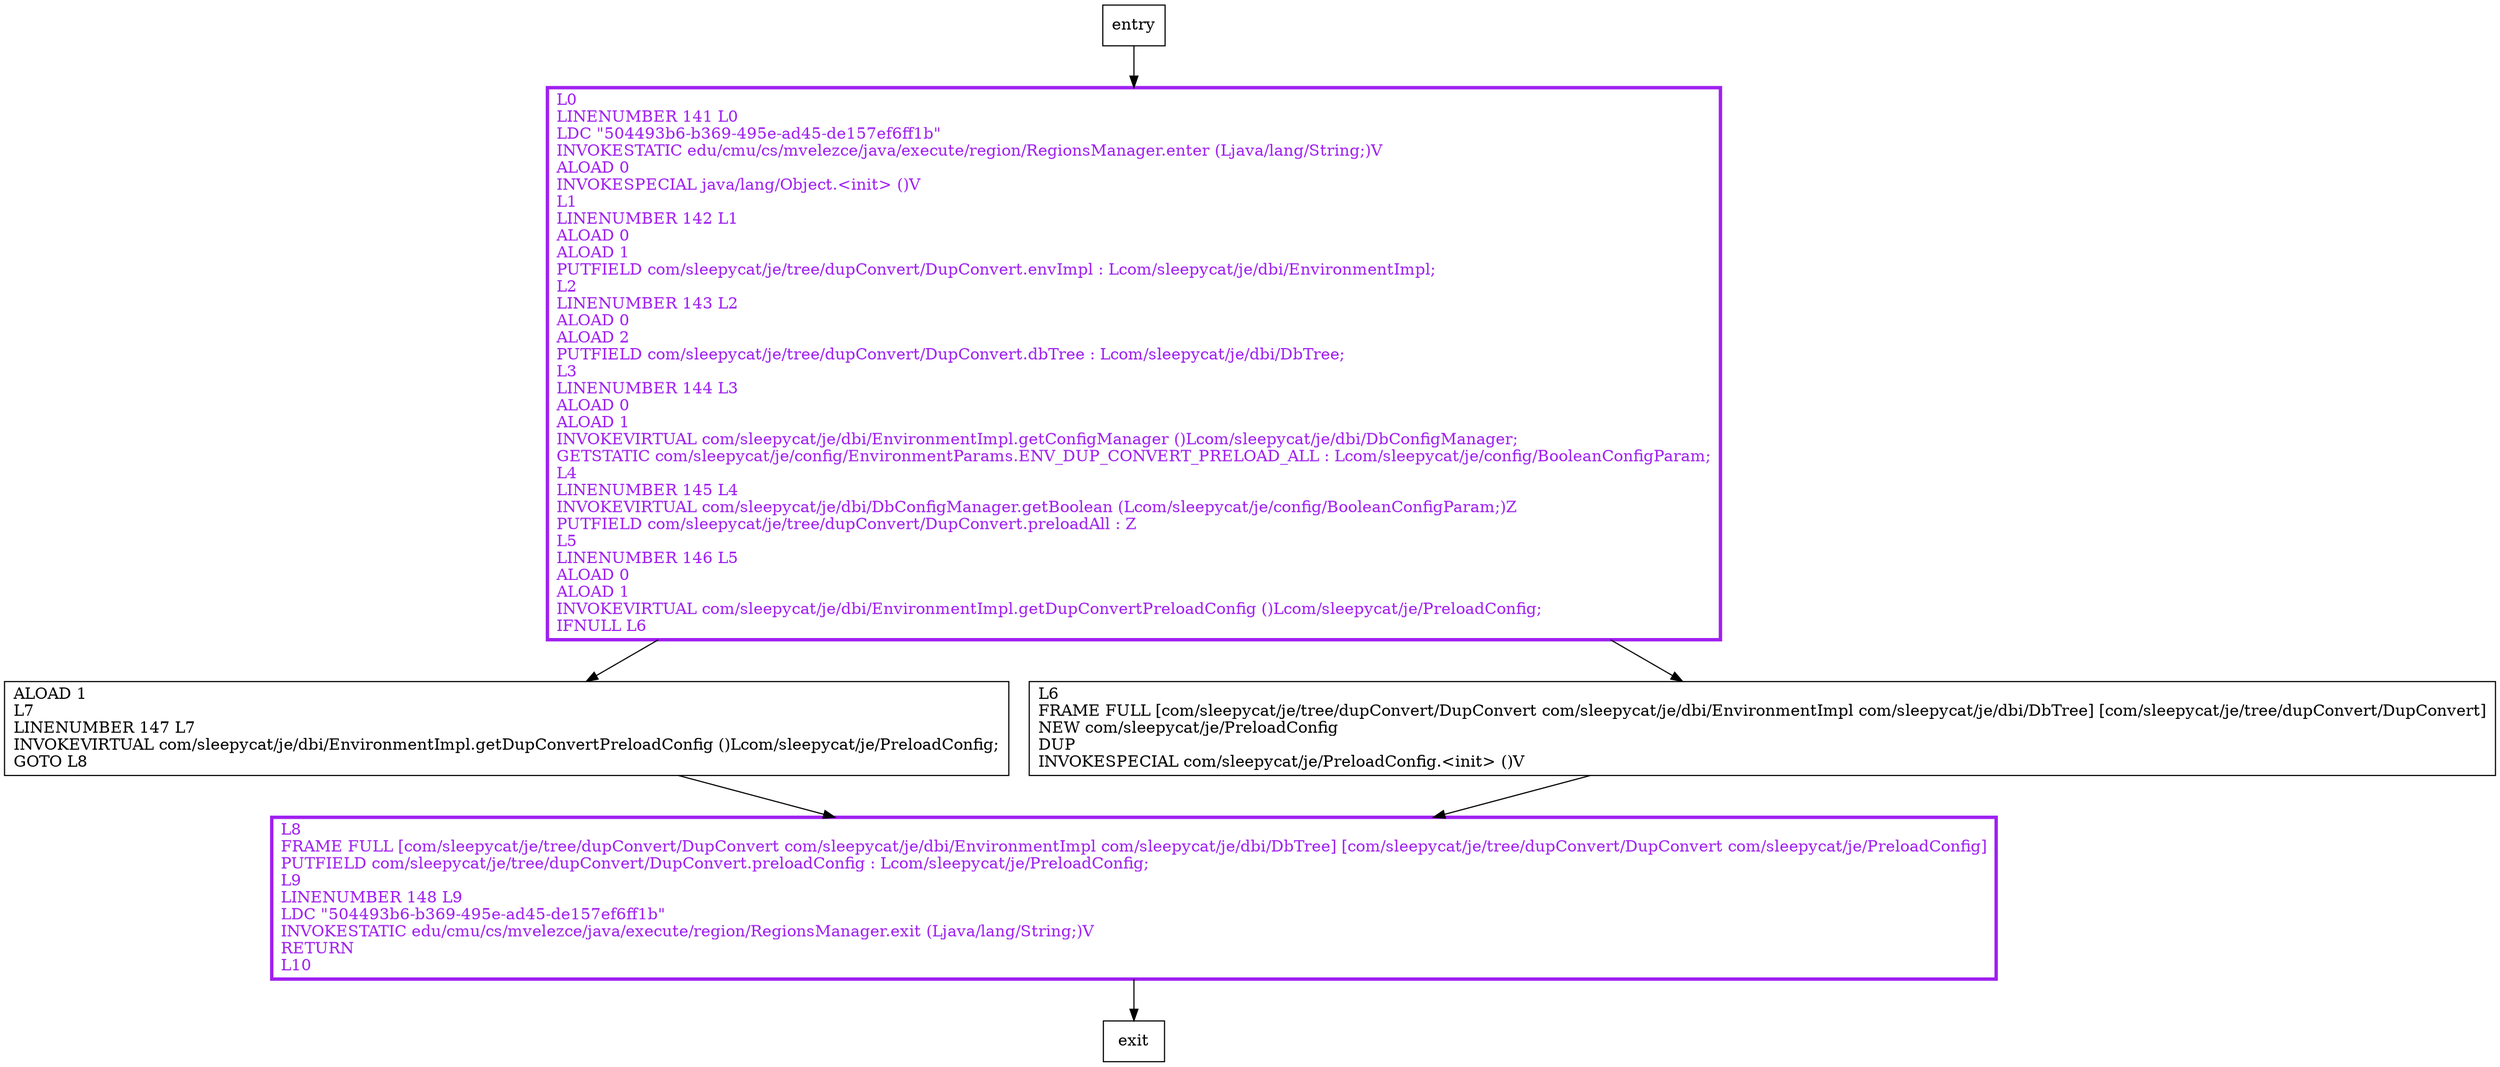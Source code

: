 digraph <init> {
node [shape=record];
2075026212 [label="L8\lFRAME FULL [com/sleepycat/je/tree/dupConvert/DupConvert com/sleepycat/je/dbi/EnvironmentImpl com/sleepycat/je/dbi/DbTree] [com/sleepycat/je/tree/dupConvert/DupConvert com/sleepycat/je/PreloadConfig]\lPUTFIELD com/sleepycat/je/tree/dupConvert/DupConvert.preloadConfig : Lcom/sleepycat/je/PreloadConfig;\lL9\lLINENUMBER 148 L9\lLDC \"504493b6-b369-495e-ad45-de157ef6ff1b\"\lINVOKESTATIC edu/cmu/cs/mvelezce/java/execute/region/RegionsManager.exit (Ljava/lang/String;)V\lRETURN\lL10\l"];
1784206125 [label="ALOAD 1\lL7\lLINENUMBER 147 L7\lINVOKEVIRTUAL com/sleepycat/je/dbi/EnvironmentImpl.getDupConvertPreloadConfig ()Lcom/sleepycat/je/PreloadConfig;\lGOTO L8\l"];
1980579967 [label="L6\lFRAME FULL [com/sleepycat/je/tree/dupConvert/DupConvert com/sleepycat/je/dbi/EnvironmentImpl com/sleepycat/je/dbi/DbTree] [com/sleepycat/je/tree/dupConvert/DupConvert]\lNEW com/sleepycat/je/PreloadConfig\lDUP\lINVOKESPECIAL com/sleepycat/je/PreloadConfig.\<init\> ()V\l"];
310410992 [label="L0\lLINENUMBER 141 L0\lLDC \"504493b6-b369-495e-ad45-de157ef6ff1b\"\lINVOKESTATIC edu/cmu/cs/mvelezce/java/execute/region/RegionsManager.enter (Ljava/lang/String;)V\lALOAD 0\lINVOKESPECIAL java/lang/Object.\<init\> ()V\lL1\lLINENUMBER 142 L1\lALOAD 0\lALOAD 1\lPUTFIELD com/sleepycat/je/tree/dupConvert/DupConvert.envImpl : Lcom/sleepycat/je/dbi/EnvironmentImpl;\lL2\lLINENUMBER 143 L2\lALOAD 0\lALOAD 2\lPUTFIELD com/sleepycat/je/tree/dupConvert/DupConvert.dbTree : Lcom/sleepycat/je/dbi/DbTree;\lL3\lLINENUMBER 144 L3\lALOAD 0\lALOAD 1\lINVOKEVIRTUAL com/sleepycat/je/dbi/EnvironmentImpl.getConfigManager ()Lcom/sleepycat/je/dbi/DbConfigManager;\lGETSTATIC com/sleepycat/je/config/EnvironmentParams.ENV_DUP_CONVERT_PRELOAD_ALL : Lcom/sleepycat/je/config/BooleanConfigParam;\lL4\lLINENUMBER 145 L4\lINVOKEVIRTUAL com/sleepycat/je/dbi/DbConfigManager.getBoolean (Lcom/sleepycat/je/config/BooleanConfigParam;)Z\lPUTFIELD com/sleepycat/je/tree/dupConvert/DupConvert.preloadAll : Z\lL5\lLINENUMBER 146 L5\lALOAD 0\lALOAD 1\lINVOKEVIRTUAL com/sleepycat/je/dbi/EnvironmentImpl.getDupConvertPreloadConfig ()Lcom/sleepycat/je/PreloadConfig;\lIFNULL L6\l"];
entry;
exit;
entry -> 310410992
2075026212 -> exit
1784206125 -> 2075026212
1980579967 -> 2075026212
310410992 -> 1784206125
310410992 -> 1980579967
2075026212[fontcolor="purple", penwidth=3, color="purple"];
310410992[fontcolor="purple", penwidth=3, color="purple"];
}
